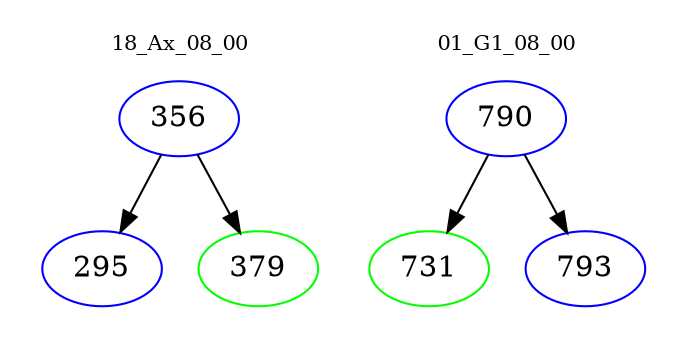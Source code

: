 digraph{
subgraph cluster_0 {
color = white
label = "18_Ax_08_00";
fontsize=10;
T0_356 [label="356", color="blue"]
T0_356 -> T0_295 [color="black"]
T0_295 [label="295", color="blue"]
T0_356 -> T0_379 [color="black"]
T0_379 [label="379", color="green"]
}
subgraph cluster_1 {
color = white
label = "01_G1_08_00";
fontsize=10;
T1_790 [label="790", color="blue"]
T1_790 -> T1_731 [color="black"]
T1_731 [label="731", color="green"]
T1_790 -> T1_793 [color="black"]
T1_793 [label="793", color="blue"]
}
}
